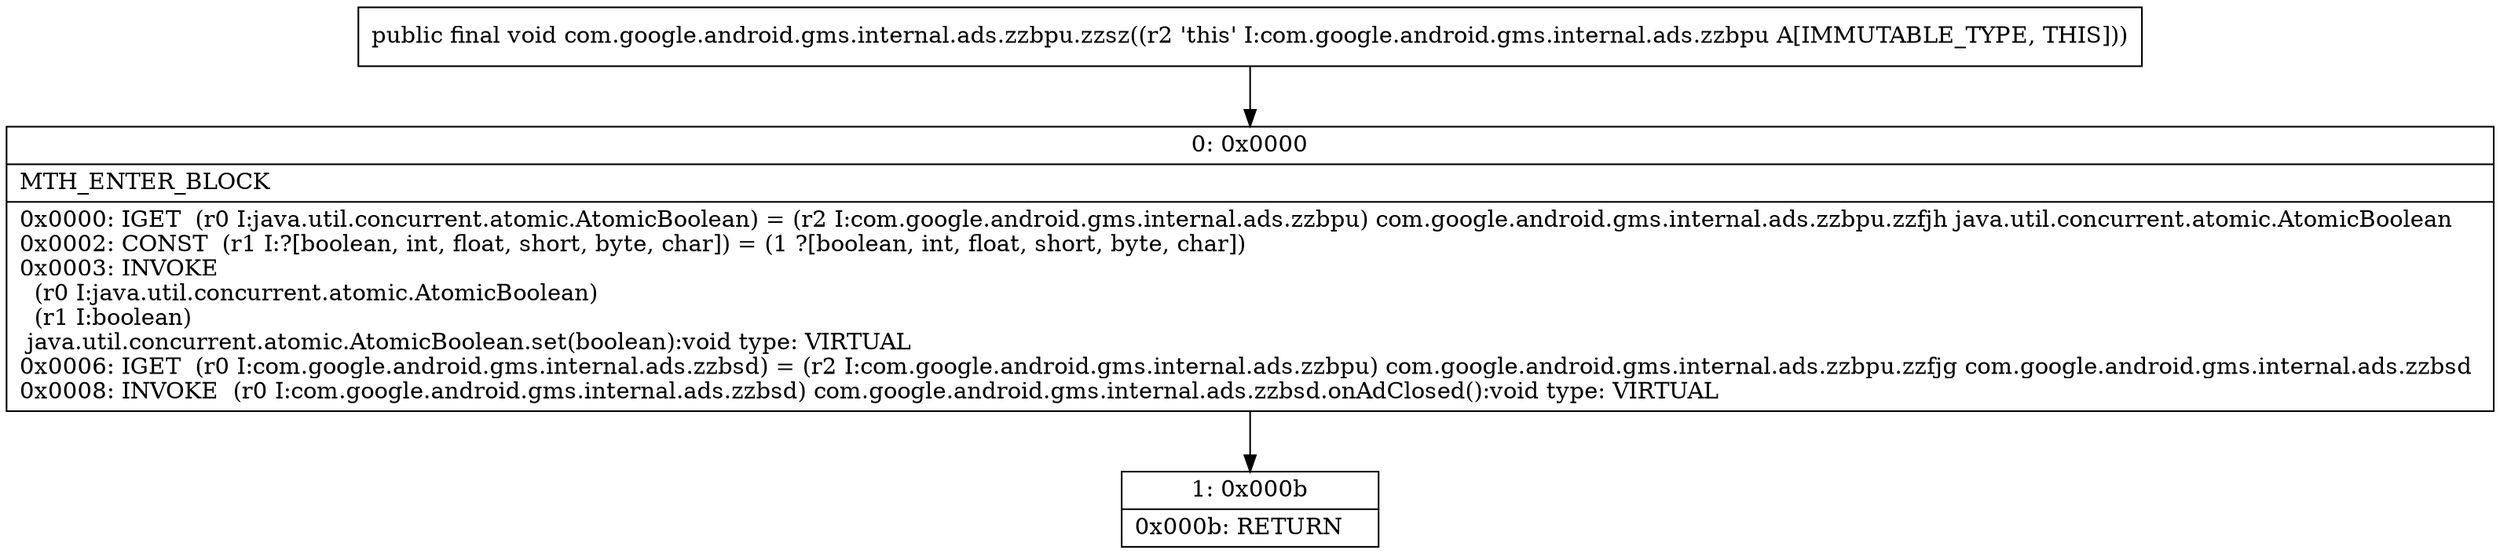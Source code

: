 digraph "CFG forcom.google.android.gms.internal.ads.zzbpu.zzsz()V" {
Node_0 [shape=record,label="{0\:\ 0x0000|MTH_ENTER_BLOCK\l|0x0000: IGET  (r0 I:java.util.concurrent.atomic.AtomicBoolean) = (r2 I:com.google.android.gms.internal.ads.zzbpu) com.google.android.gms.internal.ads.zzbpu.zzfjh java.util.concurrent.atomic.AtomicBoolean \l0x0002: CONST  (r1 I:?[boolean, int, float, short, byte, char]) = (1 ?[boolean, int, float, short, byte, char]) \l0x0003: INVOKE  \l  (r0 I:java.util.concurrent.atomic.AtomicBoolean)\l  (r1 I:boolean)\l java.util.concurrent.atomic.AtomicBoolean.set(boolean):void type: VIRTUAL \l0x0006: IGET  (r0 I:com.google.android.gms.internal.ads.zzbsd) = (r2 I:com.google.android.gms.internal.ads.zzbpu) com.google.android.gms.internal.ads.zzbpu.zzfjg com.google.android.gms.internal.ads.zzbsd \l0x0008: INVOKE  (r0 I:com.google.android.gms.internal.ads.zzbsd) com.google.android.gms.internal.ads.zzbsd.onAdClosed():void type: VIRTUAL \l}"];
Node_1 [shape=record,label="{1\:\ 0x000b|0x000b: RETURN   \l}"];
MethodNode[shape=record,label="{public final void com.google.android.gms.internal.ads.zzbpu.zzsz((r2 'this' I:com.google.android.gms.internal.ads.zzbpu A[IMMUTABLE_TYPE, THIS])) }"];
MethodNode -> Node_0;
Node_0 -> Node_1;
}

